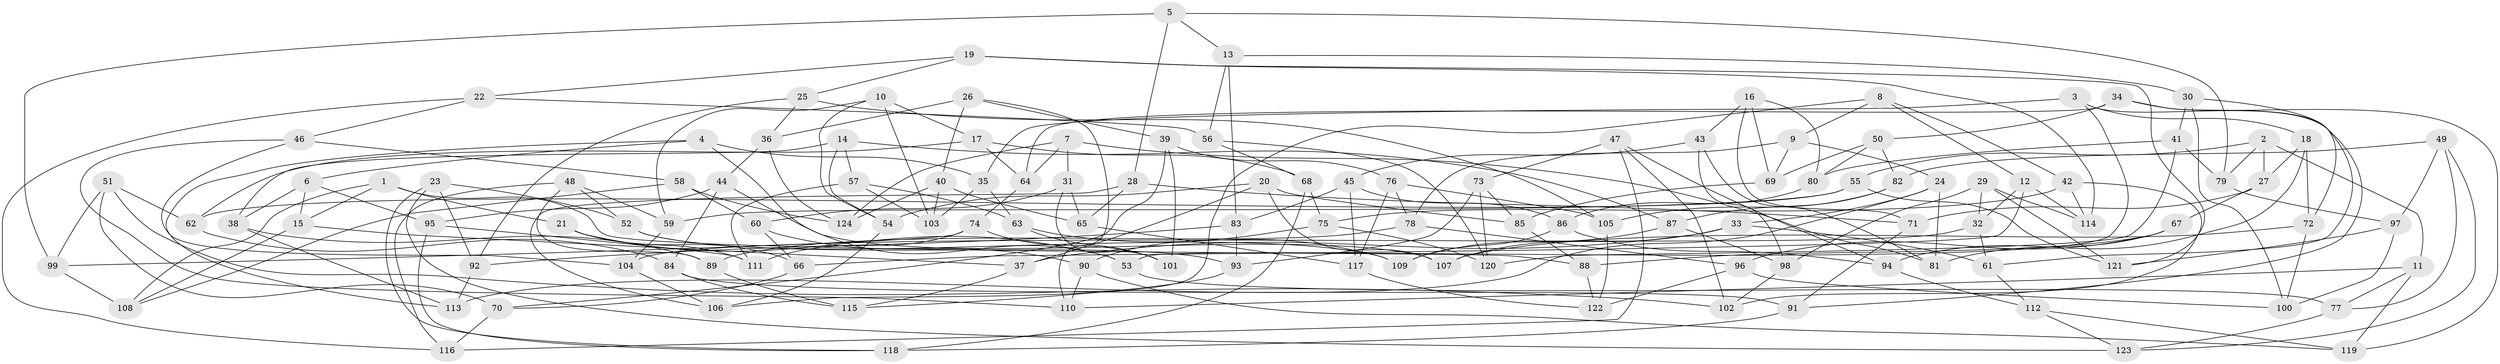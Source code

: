 // coarse degree distribution, {5: 0.06578947368421052, 6: 0.5657894736842105, 4: 0.35526315789473684, 3: 0.013157894736842105}
// Generated by graph-tools (version 1.1) at 2025/42/03/06/25 10:42:26]
// undirected, 124 vertices, 248 edges
graph export_dot {
graph [start="1"]
  node [color=gray90,style=filled];
  1;
  2;
  3;
  4;
  5;
  6;
  7;
  8;
  9;
  10;
  11;
  12;
  13;
  14;
  15;
  16;
  17;
  18;
  19;
  20;
  21;
  22;
  23;
  24;
  25;
  26;
  27;
  28;
  29;
  30;
  31;
  32;
  33;
  34;
  35;
  36;
  37;
  38;
  39;
  40;
  41;
  42;
  43;
  44;
  45;
  46;
  47;
  48;
  49;
  50;
  51;
  52;
  53;
  54;
  55;
  56;
  57;
  58;
  59;
  60;
  61;
  62;
  63;
  64;
  65;
  66;
  67;
  68;
  69;
  70;
  71;
  72;
  73;
  74;
  75;
  76;
  77;
  78;
  79;
  80;
  81;
  82;
  83;
  84;
  85;
  86;
  87;
  88;
  89;
  90;
  91;
  92;
  93;
  94;
  95;
  96;
  97;
  98;
  99;
  100;
  101;
  102;
  103;
  104;
  105;
  106;
  107;
  108;
  109;
  110;
  111;
  112;
  113;
  114;
  115;
  116;
  117;
  118;
  119;
  120;
  121;
  122;
  123;
  124;
  1 -- 88;
  1 -- 15;
  1 -- 21;
  1 -- 108;
  2 -- 11;
  2 -- 79;
  2 -- 27;
  2 -- 55;
  3 -- 18;
  3 -- 35;
  3 -- 91;
  3 -- 53;
  4 -- 35;
  4 -- 53;
  4 -- 113;
  4 -- 6;
  5 -- 13;
  5 -- 28;
  5 -- 99;
  5 -- 79;
  6 -- 95;
  6 -- 15;
  6 -- 38;
  7 -- 31;
  7 -- 81;
  7 -- 64;
  7 -- 124;
  8 -- 42;
  8 -- 12;
  8 -- 9;
  8 -- 106;
  9 -- 24;
  9 -- 78;
  9 -- 69;
  10 -- 54;
  10 -- 17;
  10 -- 103;
  10 -- 59;
  11 -- 110;
  11 -- 77;
  11 -- 119;
  12 -- 32;
  12 -- 114;
  12 -- 66;
  13 -- 30;
  13 -- 56;
  13 -- 83;
  14 -- 38;
  14 -- 57;
  14 -- 54;
  14 -- 87;
  15 -- 108;
  15 -- 37;
  16 -- 71;
  16 -- 69;
  16 -- 43;
  16 -- 80;
  17 -- 68;
  17 -- 62;
  17 -- 64;
  18 -- 72;
  18 -- 27;
  18 -- 94;
  19 -- 121;
  19 -- 114;
  19 -- 22;
  19 -- 25;
  20 -- 107;
  20 -- 37;
  20 -- 85;
  20 -- 54;
  21 -- 111;
  21 -- 53;
  21 -- 66;
  22 -- 46;
  22 -- 116;
  22 -- 56;
  23 -- 52;
  23 -- 123;
  23 -- 92;
  23 -- 118;
  24 -- 33;
  24 -- 113;
  24 -- 81;
  25 -- 92;
  25 -- 105;
  25 -- 36;
  26 -- 36;
  26 -- 40;
  26 -- 39;
  26 -- 110;
  27 -- 71;
  27 -- 67;
  28 -- 71;
  28 -- 65;
  28 -- 106;
  29 -- 114;
  29 -- 121;
  29 -- 32;
  29 -- 98;
  30 -- 100;
  30 -- 41;
  30 -- 72;
  31 -- 60;
  31 -- 65;
  31 -- 101;
  32 -- 104;
  32 -- 61;
  33 -- 107;
  33 -- 37;
  33 -- 61;
  34 -- 50;
  34 -- 119;
  34 -- 61;
  34 -- 64;
  35 -- 63;
  35 -- 103;
  36 -- 124;
  36 -- 44;
  37 -- 115;
  38 -- 113;
  38 -- 89;
  39 -- 70;
  39 -- 101;
  39 -- 76;
  40 -- 65;
  40 -- 103;
  40 -- 124;
  41 -- 80;
  41 -- 120;
  41 -- 79;
  42 -- 102;
  42 -- 75;
  42 -- 114;
  43 -- 81;
  43 -- 45;
  43 -- 98;
  44 -- 107;
  44 -- 84;
  44 -- 95;
  45 -- 117;
  45 -- 86;
  45 -- 83;
  46 -- 104;
  46 -- 58;
  46 -- 110;
  47 -- 102;
  47 -- 73;
  47 -- 94;
  47 -- 116;
  48 -- 59;
  48 -- 116;
  48 -- 89;
  48 -- 52;
  49 -- 82;
  49 -- 123;
  49 -- 77;
  49 -- 97;
  50 -- 69;
  50 -- 82;
  50 -- 80;
  51 -- 99;
  51 -- 102;
  51 -- 62;
  51 -- 70;
  52 -- 93;
  52 -- 109;
  53 -- 77;
  54 -- 106;
  55 -- 59;
  55 -- 62;
  55 -- 121;
  56 -- 120;
  56 -- 68;
  57 -- 103;
  57 -- 63;
  57 -- 111;
  58 -- 60;
  58 -- 108;
  58 -- 124;
  59 -- 104;
  60 -- 90;
  60 -- 66;
  61 -- 112;
  62 -- 84;
  63 -- 109;
  63 -- 101;
  64 -- 74;
  65 -- 117;
  66 -- 70;
  67 -- 81;
  67 -- 96;
  67 -- 88;
  68 -- 118;
  68 -- 75;
  69 -- 85;
  70 -- 116;
  71 -- 91;
  72 -- 107;
  72 -- 100;
  73 -- 93;
  73 -- 85;
  73 -- 120;
  74 -- 111;
  74 -- 101;
  74 -- 99;
  75 -- 120;
  75 -- 90;
  76 -- 105;
  76 -- 117;
  76 -- 78;
  77 -- 123;
  78 -- 96;
  78 -- 89;
  79 -- 97;
  80 -- 86;
  82 -- 105;
  82 -- 87;
  83 -- 92;
  83 -- 93;
  84 -- 91;
  84 -- 115;
  85 -- 88;
  86 -- 109;
  86 -- 94;
  87 -- 109;
  87 -- 98;
  88 -- 122;
  89 -- 115;
  90 -- 110;
  90 -- 119;
  91 -- 118;
  92 -- 113;
  93 -- 115;
  94 -- 112;
  95 -- 111;
  95 -- 118;
  96 -- 122;
  96 -- 100;
  97 -- 100;
  97 -- 121;
  98 -- 102;
  99 -- 108;
  104 -- 106;
  105 -- 122;
  112 -- 119;
  112 -- 123;
  117 -- 122;
}
